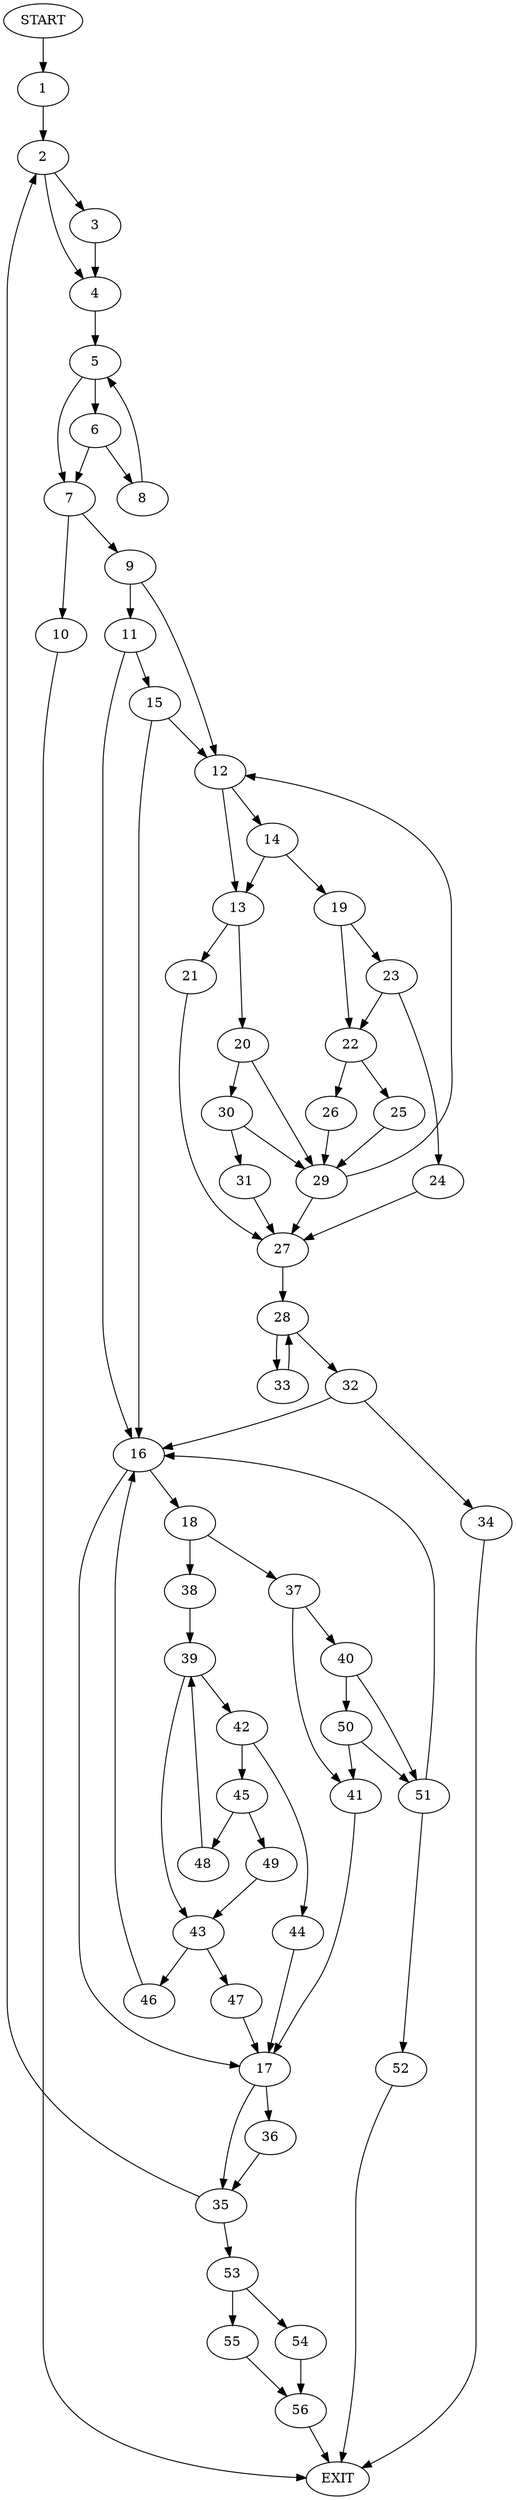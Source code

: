 digraph {
0 [label="START"]
57 [label="EXIT"]
0 -> 1
1 -> 2
2 -> 3
2 -> 4
4 -> 5
3 -> 4
5 -> 6
5 -> 7
6 -> 8
6 -> 7
7 -> 9
7 -> 10
8 -> 5
9 -> 11
9 -> 12
10 -> 57
12 -> 13
12 -> 14
11 -> 15
11 -> 16
15 -> 12
15 -> 16
16 -> 17
16 -> 18
14 -> 13
14 -> 19
13 -> 20
13 -> 21
19 -> 22
19 -> 23
23 -> 24
23 -> 22
22 -> 25
22 -> 26
24 -> 27
27 -> 28
26 -> 29
25 -> 29
29 -> 27
29 -> 12
20 -> 29
20 -> 30
21 -> 27
30 -> 31
30 -> 29
31 -> 27
28 -> 32
28 -> 33
32 -> 34
32 -> 16
33 -> 28
34 -> 57
17 -> 35
17 -> 36
18 -> 37
18 -> 38
38 -> 39
37 -> 40
37 -> 41
39 -> 42
39 -> 43
42 -> 44
42 -> 45
43 -> 46
43 -> 47
44 -> 17
45 -> 48
45 -> 49
48 -> 39
49 -> 43
46 -> 16
47 -> 17
40 -> 50
40 -> 51
41 -> 17
51 -> 52
51 -> 16
50 -> 51
50 -> 41
52 -> 57
36 -> 35
35 -> 2
35 -> 53
53 -> 54
53 -> 55
55 -> 56
54 -> 56
56 -> 57
}
